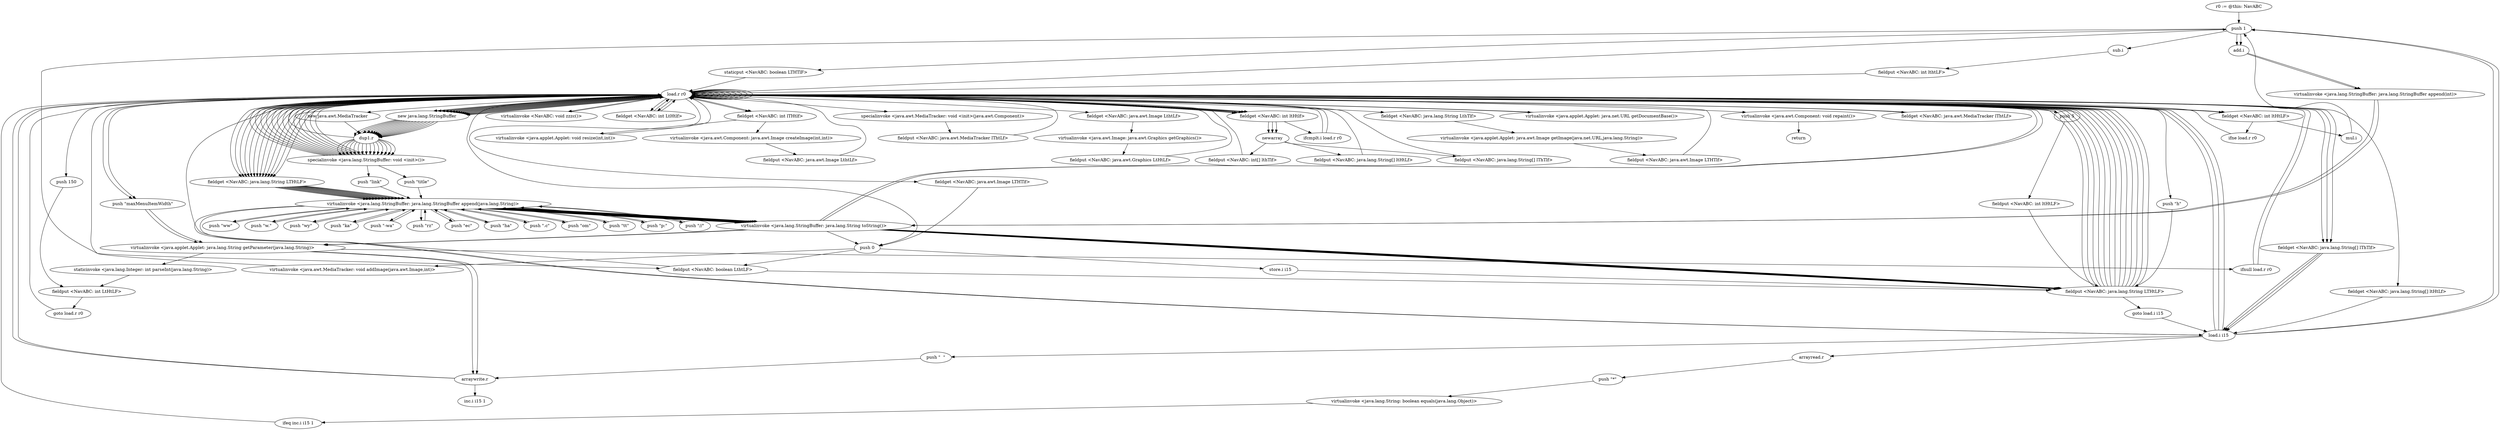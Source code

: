 digraph "" {
    "r0 := @this: NavABC"
    "push 1"
    "r0 := @this: NavABC"->"push 1";
    "staticput <NavABC: boolean LTHTlF>"
    "push 1"->"staticput <NavABC: boolean LTHTlF>";
    "load.r r0"
    "staticput <NavABC: boolean LTHTlF>"->"load.r r0";
    "push \"h\""
    "load.r r0"->"push \"h\"";
    "fieldput <NavABC: java.lang.String LTHtLF>"
    "push \"h\""->"fieldput <NavABC: java.lang.String LTHtLF>";
    "fieldput <NavABC: java.lang.String LTHtLF>"->"load.r r0";
    "push \"maxMenuItemWidth\""
    "load.r r0"->"push \"maxMenuItemWidth\"";
    "virtualinvoke <java.applet.Applet: java.lang.String getParameter(java.lang.String)>"
    "push \"maxMenuItemWidth\""->"virtualinvoke <java.applet.Applet: java.lang.String getParameter(java.lang.String)>";
    "ifnull load.r r0"
    "virtualinvoke <java.applet.Applet: java.lang.String getParameter(java.lang.String)>"->"ifnull load.r r0";
    "ifnull load.r r0"->"load.r r0";
    "load.r r0"->"load.r r0";
    "load.r r0"->"push \"maxMenuItemWidth\"";
    "push \"maxMenuItemWidth\""->"virtualinvoke <java.applet.Applet: java.lang.String getParameter(java.lang.String)>";
    "staticinvoke <java.lang.Integer: int parseInt(java.lang.String)>"
    "virtualinvoke <java.applet.Applet: java.lang.String getParameter(java.lang.String)>"->"staticinvoke <java.lang.Integer: int parseInt(java.lang.String)>";
    "fieldput <NavABC: int LtHtLF>"
    "staticinvoke <java.lang.Integer: int parseInt(java.lang.String)>"->"fieldput <NavABC: int LtHtLF>";
    "goto load.r r0"
    "fieldput <NavABC: int LtHtLF>"->"goto load.r r0";
    "goto load.r r0"->"load.r r0";
    "new java.lang.StringBuffer"
    "load.r r0"->"new java.lang.StringBuffer";
    "dup1.r"
    "new java.lang.StringBuffer"->"dup1.r";
    "specialinvoke <java.lang.StringBuffer: void <init>()>"
    "dup1.r"->"specialinvoke <java.lang.StringBuffer: void <init>()>";
    "specialinvoke <java.lang.StringBuffer: void <init>()>"->"load.r r0";
    "fieldget <NavABC: java.lang.String LTHtLF>"
    "load.r r0"->"fieldget <NavABC: java.lang.String LTHtLF>";
    "virtualinvoke <java.lang.StringBuffer: java.lang.StringBuffer append(java.lang.String)>"
    "fieldget <NavABC: java.lang.String LTHtLF>"->"virtualinvoke <java.lang.StringBuffer: java.lang.StringBuffer append(java.lang.String)>";
    "push \"tt\""
    "virtualinvoke <java.lang.StringBuffer: java.lang.StringBuffer append(java.lang.String)>"->"push \"tt\"";
    "push \"tt\""->"virtualinvoke <java.lang.StringBuffer: java.lang.StringBuffer append(java.lang.String)>";
    "virtualinvoke <java.lang.StringBuffer: java.lang.String toString()>"
    "virtualinvoke <java.lang.StringBuffer: java.lang.StringBuffer append(java.lang.String)>"->"virtualinvoke <java.lang.StringBuffer: java.lang.String toString()>";
    "virtualinvoke <java.lang.StringBuffer: java.lang.String toString()>"->"fieldput <NavABC: java.lang.String LTHtLF>";
    "fieldput <NavABC: java.lang.String LTHtLF>"->"load.r r0";
    "virtualinvoke <NavABC: void zzzc()>"
    "load.r r0"->"virtualinvoke <NavABC: void zzzc()>";
    "virtualinvoke <NavABC: void zzzc()>"->"load.r r0";
    "load.r r0"->"new java.lang.StringBuffer";
    "new java.lang.StringBuffer"->"dup1.r";
    "dup1.r"->"specialinvoke <java.lang.StringBuffer: void <init>()>";
    "specialinvoke <java.lang.StringBuffer: void <init>()>"->"load.r r0";
    "load.r r0"->"fieldget <NavABC: java.lang.String LTHtLF>";
    "fieldget <NavABC: java.lang.String LTHtLF>"->"virtualinvoke <java.lang.StringBuffer: java.lang.StringBuffer append(java.lang.String)>";
    "push \"p:\""
    "virtualinvoke <java.lang.StringBuffer: java.lang.StringBuffer append(java.lang.String)>"->"push \"p:\"";
    "push \"p:\""->"virtualinvoke <java.lang.StringBuffer: java.lang.StringBuffer append(java.lang.String)>";
    "virtualinvoke <java.lang.StringBuffer: java.lang.StringBuffer append(java.lang.String)>"->"virtualinvoke <java.lang.StringBuffer: java.lang.String toString()>";
    "virtualinvoke <java.lang.StringBuffer: java.lang.String toString()>"->"fieldput <NavABC: java.lang.String LTHtLF>";
    "fieldput <NavABC: java.lang.String LTHtLF>"->"load.r r0";
    "load.r r0"->"load.r r0";
    "fieldget <NavABC: int LtHtlf>"
    "load.r r0"->"fieldget <NavABC: int LtHtlf>";
    "fieldget <NavABC: int LtHtlf>"->"load.r r0";
    "fieldget <NavABC: int lTHtlf>"
    "load.r r0"->"fieldget <NavABC: int lTHtlf>";
    "virtualinvoke <java.applet.Applet: void resize(int,int)>"
    "fieldget <NavABC: int lTHtlf>"->"virtualinvoke <java.applet.Applet: void resize(int,int)>";
    "virtualinvoke <java.applet.Applet: void resize(int,int)>"->"load.r r0";
    "load.r r0"->"new java.lang.StringBuffer";
    "new java.lang.StringBuffer"->"dup1.r";
    "dup1.r"->"specialinvoke <java.lang.StringBuffer: void <init>()>";
    "specialinvoke <java.lang.StringBuffer: void <init>()>"->"load.r r0";
    "load.r r0"->"fieldget <NavABC: java.lang.String LTHtLF>";
    "fieldget <NavABC: java.lang.String LTHtLF>"->"virtualinvoke <java.lang.StringBuffer: java.lang.StringBuffer append(java.lang.String)>";
    "push \"//\""
    "virtualinvoke <java.lang.StringBuffer: java.lang.StringBuffer append(java.lang.String)>"->"push \"//\"";
    "push \"//\""->"virtualinvoke <java.lang.StringBuffer: java.lang.StringBuffer append(java.lang.String)>";
    "virtualinvoke <java.lang.StringBuffer: java.lang.StringBuffer append(java.lang.String)>"->"virtualinvoke <java.lang.StringBuffer: java.lang.String toString()>";
    "virtualinvoke <java.lang.StringBuffer: java.lang.String toString()>"->"fieldput <NavABC: java.lang.String LTHtLF>";
    "fieldput <NavABC: java.lang.String LTHtLF>"->"load.r r0";
    "new java.awt.MediaTracker"
    "load.r r0"->"new java.awt.MediaTracker";
    "new java.awt.MediaTracker"->"dup1.r";
    "dup1.r"->"load.r r0";
    "specialinvoke <java.awt.MediaTracker: void <init>(java.awt.Component)>"
    "load.r r0"->"specialinvoke <java.awt.MediaTracker: void <init>(java.awt.Component)>";
    "fieldput <NavABC: java.awt.MediaTracker lThtLf>"
    "specialinvoke <java.awt.MediaTracker: void <init>(java.awt.Component)>"->"fieldput <NavABC: java.awt.MediaTracker lThtLf>";
    "fieldput <NavABC: java.awt.MediaTracker lThtLf>"->"load.r r0";
    "load.r r0"->"new java.lang.StringBuffer";
    "new java.lang.StringBuffer"->"dup1.r";
    "dup1.r"->"specialinvoke <java.lang.StringBuffer: void <init>()>";
    "specialinvoke <java.lang.StringBuffer: void <init>()>"->"load.r r0";
    "load.r r0"->"fieldget <NavABC: java.lang.String LTHtLF>";
    "fieldget <NavABC: java.lang.String LTHtLF>"->"virtualinvoke <java.lang.StringBuffer: java.lang.StringBuffer append(java.lang.String)>";
    "push \"ww\""
    "virtualinvoke <java.lang.StringBuffer: java.lang.StringBuffer append(java.lang.String)>"->"push \"ww\"";
    "push \"ww\""->"virtualinvoke <java.lang.StringBuffer: java.lang.StringBuffer append(java.lang.String)>";
    "virtualinvoke <java.lang.StringBuffer: java.lang.StringBuffer append(java.lang.String)>"->"virtualinvoke <java.lang.StringBuffer: java.lang.String toString()>";
    "virtualinvoke <java.lang.StringBuffer: java.lang.String toString()>"->"fieldput <NavABC: java.lang.String LTHtLF>";
    "fieldput <NavABC: java.lang.String LTHtLF>"->"load.r r0";
    "load.r r0"->"load.r r0";
    "load.r r0"->"load.r r0";
    "load.r r0"->"fieldget <NavABC: int LtHtlf>";
    "fieldget <NavABC: int LtHtlf>"->"load.r r0";
    "load.r r0"->"fieldget <NavABC: int lTHtlf>";
    "virtualinvoke <java.awt.Component: java.awt.Image createImage(int,int)>"
    "fieldget <NavABC: int lTHtlf>"->"virtualinvoke <java.awt.Component: java.awt.Image createImage(int,int)>";
    "fieldput <NavABC: java.awt.Image LthtLf>"
    "virtualinvoke <java.awt.Component: java.awt.Image createImage(int,int)>"->"fieldput <NavABC: java.awt.Image LthtLf>";
    "fieldput <NavABC: java.awt.Image LthtLf>"->"load.r r0";
    "load.r r0"->"new java.lang.StringBuffer";
    "new java.lang.StringBuffer"->"dup1.r";
    "dup1.r"->"specialinvoke <java.lang.StringBuffer: void <init>()>";
    "specialinvoke <java.lang.StringBuffer: void <init>()>"->"load.r r0";
    "load.r r0"->"fieldget <NavABC: java.lang.String LTHtLF>";
    "fieldget <NavABC: java.lang.String LTHtLF>"->"virtualinvoke <java.lang.StringBuffer: java.lang.StringBuffer append(java.lang.String)>";
    "push \"w.\""
    "virtualinvoke <java.lang.StringBuffer: java.lang.StringBuffer append(java.lang.String)>"->"push \"w.\"";
    "push \"w.\""->"virtualinvoke <java.lang.StringBuffer: java.lang.StringBuffer append(java.lang.String)>";
    "virtualinvoke <java.lang.StringBuffer: java.lang.StringBuffer append(java.lang.String)>"->"virtualinvoke <java.lang.StringBuffer: java.lang.String toString()>";
    "virtualinvoke <java.lang.StringBuffer: java.lang.String toString()>"->"fieldput <NavABC: java.lang.String LTHtLF>";
    "fieldput <NavABC: java.lang.String LTHtLF>"->"load.r r0";
    "load.r r0"->"load.r r0";
    "fieldget <NavABC: java.awt.Image LthtLf>"
    "load.r r0"->"fieldget <NavABC: java.awt.Image LthtLf>";
    "virtualinvoke <java.awt.Image: java.awt.Graphics getGraphics()>"
    "fieldget <NavABC: java.awt.Image LthtLf>"->"virtualinvoke <java.awt.Image: java.awt.Graphics getGraphics()>";
    "fieldput <NavABC: java.awt.Graphics LtHtLf>"
    "virtualinvoke <java.awt.Image: java.awt.Graphics getGraphics()>"->"fieldput <NavABC: java.awt.Graphics LtHtLf>";
    "fieldput <NavABC: java.awt.Graphics LtHtLf>"->"load.r r0";
    "load.r r0"->"new java.lang.StringBuffer";
    "new java.lang.StringBuffer"->"dup1.r";
    "dup1.r"->"specialinvoke <java.lang.StringBuffer: void <init>()>";
    "specialinvoke <java.lang.StringBuffer: void <init>()>"->"load.r r0";
    "load.r r0"->"fieldget <NavABC: java.lang.String LTHtLF>";
    "fieldget <NavABC: java.lang.String LTHtLF>"->"virtualinvoke <java.lang.StringBuffer: java.lang.StringBuffer append(java.lang.String)>";
    "push \"wy\""
    "virtualinvoke <java.lang.StringBuffer: java.lang.StringBuffer append(java.lang.String)>"->"push \"wy\"";
    "push \"wy\""->"virtualinvoke <java.lang.StringBuffer: java.lang.StringBuffer append(java.lang.String)>";
    "virtualinvoke <java.lang.StringBuffer: java.lang.StringBuffer append(java.lang.String)>"->"virtualinvoke <java.lang.StringBuffer: java.lang.String toString()>";
    "virtualinvoke <java.lang.StringBuffer: java.lang.String toString()>"->"fieldput <NavABC: java.lang.String LTHtLF>";
    "fieldput <NavABC: java.lang.String LTHtLF>"->"load.r r0";
    "load.r r0"->"load.r r0";
    "fieldget <NavABC: int ltHtlf>"
    "load.r r0"->"fieldget <NavABC: int ltHtlf>";
    "newarray"
    "fieldget <NavABC: int ltHtlf>"->"newarray";
    "fieldput <NavABC: int[] lthTlf>"
    "newarray"->"fieldput <NavABC: int[] lthTlf>";
    "fieldput <NavABC: int[] lthTlf>"->"load.r r0";
    "load.r r0"->"new java.lang.StringBuffer";
    "new java.lang.StringBuffer"->"dup1.r";
    "dup1.r"->"specialinvoke <java.lang.StringBuffer: void <init>()>";
    "specialinvoke <java.lang.StringBuffer: void <init>()>"->"load.r r0";
    "load.r r0"->"fieldget <NavABC: java.lang.String LTHtLF>";
    "fieldget <NavABC: java.lang.String LTHtLF>"->"virtualinvoke <java.lang.StringBuffer: java.lang.StringBuffer append(java.lang.String)>";
    "push \"ka\""
    "virtualinvoke <java.lang.StringBuffer: java.lang.StringBuffer append(java.lang.String)>"->"push \"ka\"";
    "push \"ka\""->"virtualinvoke <java.lang.StringBuffer: java.lang.StringBuffer append(java.lang.String)>";
    "virtualinvoke <java.lang.StringBuffer: java.lang.StringBuffer append(java.lang.String)>"->"virtualinvoke <java.lang.StringBuffer: java.lang.String toString()>";
    "virtualinvoke <java.lang.StringBuffer: java.lang.String toString()>"->"load.r r0";
    "push 5"
    "load.r r0"->"push 5";
    "fieldput <NavABC: int ltHtLF>"
    "push 5"->"fieldput <NavABC: int ltHtLF>";
    "fieldput <NavABC: int ltHtLF>"->"fieldput <NavABC: java.lang.String LTHtLF>";
    "fieldput <NavABC: java.lang.String LTHtLF>"->"load.r r0";
    "load.r r0"->"new java.lang.StringBuffer";
    "new java.lang.StringBuffer"->"dup1.r";
    "dup1.r"->"specialinvoke <java.lang.StringBuffer: void <init>()>";
    "specialinvoke <java.lang.StringBuffer: void <init>()>"->"load.r r0";
    "load.r r0"->"fieldget <NavABC: java.lang.String LTHtLF>";
    "fieldget <NavABC: java.lang.String LTHtLF>"->"virtualinvoke <java.lang.StringBuffer: java.lang.StringBuffer append(java.lang.String)>";
    "push \"-wa\""
    "virtualinvoke <java.lang.StringBuffer: java.lang.StringBuffer append(java.lang.String)>"->"push \"-wa\"";
    "push \"-wa\""->"virtualinvoke <java.lang.StringBuffer: java.lang.StringBuffer append(java.lang.String)>";
    "virtualinvoke <java.lang.StringBuffer: java.lang.StringBuffer append(java.lang.String)>"->"virtualinvoke <java.lang.StringBuffer: java.lang.String toString()>";
    "virtualinvoke <java.lang.StringBuffer: java.lang.String toString()>"->"fieldput <NavABC: java.lang.String LTHtLF>";
    "fieldput <NavABC: java.lang.String LTHtLF>"->"load.r r0";
    "load.r r0"->"load.r r0";
    "load.r r0"->"fieldget <NavABC: int ltHtlf>";
    "fieldget <NavABC: int ltHtlf>"->"load.r r0";
    "fieldget <NavABC: int ltHtLF>"
    "load.r r0"->"fieldget <NavABC: int ltHtLF>";
    "mul.i"
    "fieldget <NavABC: int ltHtLF>"->"mul.i";
    "mul.i"->"push 1";
    "sub.i"
    "push 1"->"sub.i";
    "fieldput <NavABC: int lthtLF>"
    "sub.i"->"fieldput <NavABC: int lthtLF>";
    "fieldput <NavABC: int lthtLF>"->"load.r r0";
    "load.r r0"->"new java.lang.StringBuffer";
    "new java.lang.StringBuffer"->"dup1.r";
    "dup1.r"->"specialinvoke <java.lang.StringBuffer: void <init>()>";
    "specialinvoke <java.lang.StringBuffer: void <init>()>"->"load.r r0";
    "load.r r0"->"fieldget <NavABC: java.lang.String LTHtLF>";
    "fieldget <NavABC: java.lang.String LTHtLF>"->"virtualinvoke <java.lang.StringBuffer: java.lang.StringBuffer append(java.lang.String)>";
    "push \"rz\""
    "virtualinvoke <java.lang.StringBuffer: java.lang.StringBuffer append(java.lang.String)>"->"push \"rz\"";
    "push \"rz\""->"virtualinvoke <java.lang.StringBuffer: java.lang.StringBuffer append(java.lang.String)>";
    "virtualinvoke <java.lang.StringBuffer: java.lang.StringBuffer append(java.lang.String)>"->"virtualinvoke <java.lang.StringBuffer: java.lang.String toString()>";
    "virtualinvoke <java.lang.StringBuffer: java.lang.String toString()>"->"load.r r0";
    "push 0"
    "load.r r0"->"push 0";
    "fieldput <NavABC: boolean LthtLF>"
    "push 0"->"fieldput <NavABC: boolean LthtLF>";
    "fieldput <NavABC: boolean LthtLF>"->"fieldput <NavABC: java.lang.String LTHtLF>";
    "fieldput <NavABC: java.lang.String LTHtLF>"->"load.r r0";
    "load.r r0"->"new java.lang.StringBuffer";
    "new java.lang.StringBuffer"->"dup1.r";
    "dup1.r"->"specialinvoke <java.lang.StringBuffer: void <init>()>";
    "specialinvoke <java.lang.StringBuffer: void <init>()>"->"load.r r0";
    "load.r r0"->"fieldget <NavABC: java.lang.String LTHtLF>";
    "fieldget <NavABC: java.lang.String LTHtLF>"->"virtualinvoke <java.lang.StringBuffer: java.lang.StringBuffer append(java.lang.String)>";
    "push \"ec\""
    "virtualinvoke <java.lang.StringBuffer: java.lang.StringBuffer append(java.lang.String)>"->"push \"ec\"";
    "push \"ec\""->"virtualinvoke <java.lang.StringBuffer: java.lang.StringBuffer append(java.lang.String)>";
    "virtualinvoke <java.lang.StringBuffer: java.lang.StringBuffer append(java.lang.String)>"->"virtualinvoke <java.lang.StringBuffer: java.lang.String toString()>";
    "virtualinvoke <java.lang.StringBuffer: java.lang.String toString()>"->"fieldput <NavABC: java.lang.String LTHtLF>";
    "fieldput <NavABC: java.lang.String LTHtLF>"->"load.r r0";
    "load.r r0"->"fieldget <NavABC: int ltHtLF>";
    "ifne load.r r0"
    "fieldget <NavABC: int ltHtLF>"->"ifne load.r r0";
    "ifne load.r r0"->"load.r r0";
    "load.r r0"->"push 1";
    "push 1"->"fieldput <NavABC: boolean LthtLF>";
    "fieldput <NavABC: boolean LthtLF>"->"load.r r0";
    "load.r r0"->"load.r r0";
    "load.r r0"->"fieldget <NavABC: int ltHtlf>";
    "fieldget <NavABC: int ltHtlf>"->"newarray";
    "fieldput <NavABC: java.lang.String[] ltHtLf>"
    "newarray"->"fieldput <NavABC: java.lang.String[] ltHtLf>";
    "fieldput <NavABC: java.lang.String[] ltHtLf>"->"load.r r0";
    "load.r r0"->"new java.lang.StringBuffer";
    "new java.lang.StringBuffer"->"dup1.r";
    "dup1.r"->"specialinvoke <java.lang.StringBuffer: void <init>()>";
    "specialinvoke <java.lang.StringBuffer: void <init>()>"->"load.r r0";
    "load.r r0"->"fieldget <NavABC: java.lang.String LTHtLF>";
    "fieldget <NavABC: java.lang.String LTHtLF>"->"virtualinvoke <java.lang.StringBuffer: java.lang.StringBuffer append(java.lang.String)>";
    "push \"ha\""
    "virtualinvoke <java.lang.StringBuffer: java.lang.StringBuffer append(java.lang.String)>"->"push \"ha\"";
    "push \"ha\""->"virtualinvoke <java.lang.StringBuffer: java.lang.StringBuffer append(java.lang.String)>";
    "virtualinvoke <java.lang.StringBuffer: java.lang.StringBuffer append(java.lang.String)>"->"virtualinvoke <java.lang.StringBuffer: java.lang.String toString()>";
    "virtualinvoke <java.lang.StringBuffer: java.lang.String toString()>"->"fieldput <NavABC: java.lang.String LTHtLF>";
    "fieldput <NavABC: java.lang.String LTHtLF>"->"load.r r0";
    "load.r r0"->"load.r r0";
    "load.r r0"->"fieldget <NavABC: int ltHtlf>";
    "fieldget <NavABC: int ltHtlf>"->"newarray";
    "fieldput <NavABC: java.lang.String[] lThTlf>"
    "newarray"->"fieldput <NavABC: java.lang.String[] lThTlf>";
    "fieldput <NavABC: java.lang.String[] lThTlf>"->"load.r r0";
    "load.r r0"->"new java.lang.StringBuffer";
    "new java.lang.StringBuffer"->"dup1.r";
    "dup1.r"->"specialinvoke <java.lang.StringBuffer: void <init>()>";
    "specialinvoke <java.lang.StringBuffer: void <init>()>"->"load.r r0";
    "load.r r0"->"fieldget <NavABC: java.lang.String LTHtLF>";
    "fieldget <NavABC: java.lang.String LTHtLF>"->"virtualinvoke <java.lang.StringBuffer: java.lang.StringBuffer append(java.lang.String)>";
    "push \".c\""
    "virtualinvoke <java.lang.StringBuffer: java.lang.StringBuffer append(java.lang.String)>"->"push \".c\"";
    "push \".c\""->"virtualinvoke <java.lang.StringBuffer: java.lang.StringBuffer append(java.lang.String)>";
    "virtualinvoke <java.lang.StringBuffer: java.lang.StringBuffer append(java.lang.String)>"->"virtualinvoke <java.lang.StringBuffer: java.lang.String toString()>";
    "virtualinvoke <java.lang.StringBuffer: java.lang.String toString()>"->"push 0";
    "store.i i15"
    "push 0"->"store.i i15";
    "store.i i15"->"fieldput <NavABC: java.lang.String LTHtLF>";
    "goto load.i i15"
    "fieldput <NavABC: java.lang.String LTHtLF>"->"goto load.i i15";
    "load.i i15"
    "goto load.i i15"->"load.i i15";
    "load.i i15"->"load.r r0";
    "load.r r0"->"fieldget <NavABC: int ltHtlf>";
    "ifcmplt.i load.r r0"
    "fieldget <NavABC: int ltHtlf>"->"ifcmplt.i load.r r0";
    "ifcmplt.i load.r r0"->"load.r r0";
    "load.r r0"->"new java.lang.StringBuffer";
    "new java.lang.StringBuffer"->"dup1.r";
    "dup1.r"->"specialinvoke <java.lang.StringBuffer: void <init>()>";
    "specialinvoke <java.lang.StringBuffer: void <init>()>"->"load.r r0";
    "load.r r0"->"fieldget <NavABC: java.lang.String LTHtLF>";
    "fieldget <NavABC: java.lang.String LTHtLF>"->"virtualinvoke <java.lang.StringBuffer: java.lang.StringBuffer append(java.lang.String)>";
    "push \"om\""
    "virtualinvoke <java.lang.StringBuffer: java.lang.StringBuffer append(java.lang.String)>"->"push \"om\"";
    "push \"om\""->"virtualinvoke <java.lang.StringBuffer: java.lang.StringBuffer append(java.lang.String)>";
    "virtualinvoke <java.lang.StringBuffer: java.lang.StringBuffer append(java.lang.String)>"->"virtualinvoke <java.lang.StringBuffer: java.lang.String toString()>";
    "virtualinvoke <java.lang.StringBuffer: java.lang.String toString()>"->"fieldput <NavABC: java.lang.String LTHtLF>";
    "fieldput <NavABC: java.lang.String LTHtLF>"->"load.r r0";
    "load.r r0"->"load.r r0";
    "load.r r0"->"load.r r0";
    "virtualinvoke <java.applet.Applet: java.net.URL getDocumentBase()>"
    "load.r r0"->"virtualinvoke <java.applet.Applet: java.net.URL getDocumentBase()>";
    "virtualinvoke <java.applet.Applet: java.net.URL getDocumentBase()>"->"load.r r0";
    "fieldget <NavABC: java.lang.String LthTlf>"
    "load.r r0"->"fieldget <NavABC: java.lang.String LthTlf>";
    "virtualinvoke <java.applet.Applet: java.awt.Image getImage(java.net.URL,java.lang.String)>"
    "fieldget <NavABC: java.lang.String LthTlf>"->"virtualinvoke <java.applet.Applet: java.awt.Image getImage(java.net.URL,java.lang.String)>";
    "fieldput <NavABC: java.awt.Image LTHTlf>"
    "virtualinvoke <java.applet.Applet: java.awt.Image getImage(java.net.URL,java.lang.String)>"->"fieldput <NavABC: java.awt.Image LTHTlf>";
    "fieldput <NavABC: java.awt.Image LTHTlf>"->"load.r r0";
    "fieldget <NavABC: java.awt.MediaTracker lThtLf>"
    "load.r r0"->"fieldget <NavABC: java.awt.MediaTracker lThtLf>";
    "fieldget <NavABC: java.awt.MediaTracker lThtLf>"->"load.r r0";
    "fieldget <NavABC: java.awt.Image LTHTlf>"
    "load.r r0"->"fieldget <NavABC: java.awt.Image LTHTlf>";
    "fieldget <NavABC: java.awt.Image LTHTlf>"->"push 0";
    "virtualinvoke <java.awt.MediaTracker: void addImage(java.awt.Image,int)>"
    "push 0"->"virtualinvoke <java.awt.MediaTracker: void addImage(java.awt.Image,int)>";
    "virtualinvoke <java.awt.MediaTracker: void addImage(java.awt.Image,int)>"->"load.r r0";
    "virtualinvoke <java.awt.Component: void repaint()>"
    "load.r r0"->"virtualinvoke <java.awt.Component: void repaint()>";
    "return"
    "virtualinvoke <java.awt.Component: void repaint()>"->"return";
    "ifcmplt.i load.r r0"->"load.r r0";
    "fieldget <NavABC: java.lang.String[] lThTlf>"
    "load.r r0"->"fieldget <NavABC: java.lang.String[] lThTlf>";
    "fieldget <NavABC: java.lang.String[] lThTlf>"->"load.i i15";
    "load.i i15"->"load.r r0";
    "load.r r0"->"new java.lang.StringBuffer";
    "new java.lang.StringBuffer"->"dup1.r";
    "dup1.r"->"specialinvoke <java.lang.StringBuffer: void <init>()>";
    "push \"title\""
    "specialinvoke <java.lang.StringBuffer: void <init>()>"->"push \"title\"";
    "push \"title\""->"virtualinvoke <java.lang.StringBuffer: java.lang.StringBuffer append(java.lang.String)>";
    "virtualinvoke <java.lang.StringBuffer: java.lang.StringBuffer append(java.lang.String)>"->"load.i i15";
    "load.i i15"->"push 1";
    "add.i"
    "push 1"->"add.i";
    "virtualinvoke <java.lang.StringBuffer: java.lang.StringBuffer append(int)>"
    "add.i"->"virtualinvoke <java.lang.StringBuffer: java.lang.StringBuffer append(int)>";
    "virtualinvoke <java.lang.StringBuffer: java.lang.StringBuffer append(int)>"->"virtualinvoke <java.lang.StringBuffer: java.lang.String toString()>";
    "virtualinvoke <java.lang.StringBuffer: java.lang.String toString()>"->"virtualinvoke <java.applet.Applet: java.lang.String getParameter(java.lang.String)>";
    "arraywrite.r"
    "virtualinvoke <java.applet.Applet: java.lang.String getParameter(java.lang.String)>"->"arraywrite.r";
    "arraywrite.r"->"load.r r0";
    "fieldget <NavABC: java.lang.String[] ltHtLf>"
    "load.r r0"->"fieldget <NavABC: java.lang.String[] ltHtLf>";
    "fieldget <NavABC: java.lang.String[] ltHtLf>"->"load.i i15";
    "load.i i15"->"load.r r0";
    "load.r r0"->"new java.lang.StringBuffer";
    "new java.lang.StringBuffer"->"dup1.r";
    "dup1.r"->"specialinvoke <java.lang.StringBuffer: void <init>()>";
    "push \"link\""
    "specialinvoke <java.lang.StringBuffer: void <init>()>"->"push \"link\"";
    "push \"link\""->"virtualinvoke <java.lang.StringBuffer: java.lang.StringBuffer append(java.lang.String)>";
    "virtualinvoke <java.lang.StringBuffer: java.lang.StringBuffer append(java.lang.String)>"->"load.i i15";
    "load.i i15"->"push 1";
    "push 1"->"add.i";
    "add.i"->"virtualinvoke <java.lang.StringBuffer: java.lang.StringBuffer append(int)>";
    "virtualinvoke <java.lang.StringBuffer: java.lang.StringBuffer append(int)>"->"virtualinvoke <java.lang.StringBuffer: java.lang.String toString()>";
    "virtualinvoke <java.lang.StringBuffer: java.lang.String toString()>"->"virtualinvoke <java.applet.Applet: java.lang.String getParameter(java.lang.String)>";
    "virtualinvoke <java.applet.Applet: java.lang.String getParameter(java.lang.String)>"->"arraywrite.r";
    "arraywrite.r"->"load.r r0";
    "load.r r0"->"fieldget <NavABC: java.lang.String[] lThTlf>";
    "fieldget <NavABC: java.lang.String[] lThTlf>"->"load.i i15";
    "arrayread.r"
    "load.i i15"->"arrayread.r";
    "push \"*\""
    "arrayread.r"->"push \"*\"";
    "virtualinvoke <java.lang.String: boolean equals(java.lang.Object)>"
    "push \"*\""->"virtualinvoke <java.lang.String: boolean equals(java.lang.Object)>";
    "ifeq inc.i i15 1"
    "virtualinvoke <java.lang.String: boolean equals(java.lang.Object)>"->"ifeq inc.i i15 1";
    "ifeq inc.i i15 1"->"load.r r0";
    "load.r r0"->"fieldget <NavABC: java.lang.String[] lThTlf>";
    "fieldget <NavABC: java.lang.String[] lThTlf>"->"load.i i15";
    "push \"  \""
    "load.i i15"->"push \"  \"";
    "push \"  \""->"arraywrite.r";
    "inc.i i15 1"
    "arraywrite.r"->"inc.i i15 1";
    "ifnull load.r r0"->"load.r r0";
    "push 150"
    "load.r r0"->"push 150";
    "push 150"->"fieldput <NavABC: int LtHtLF>";
}
